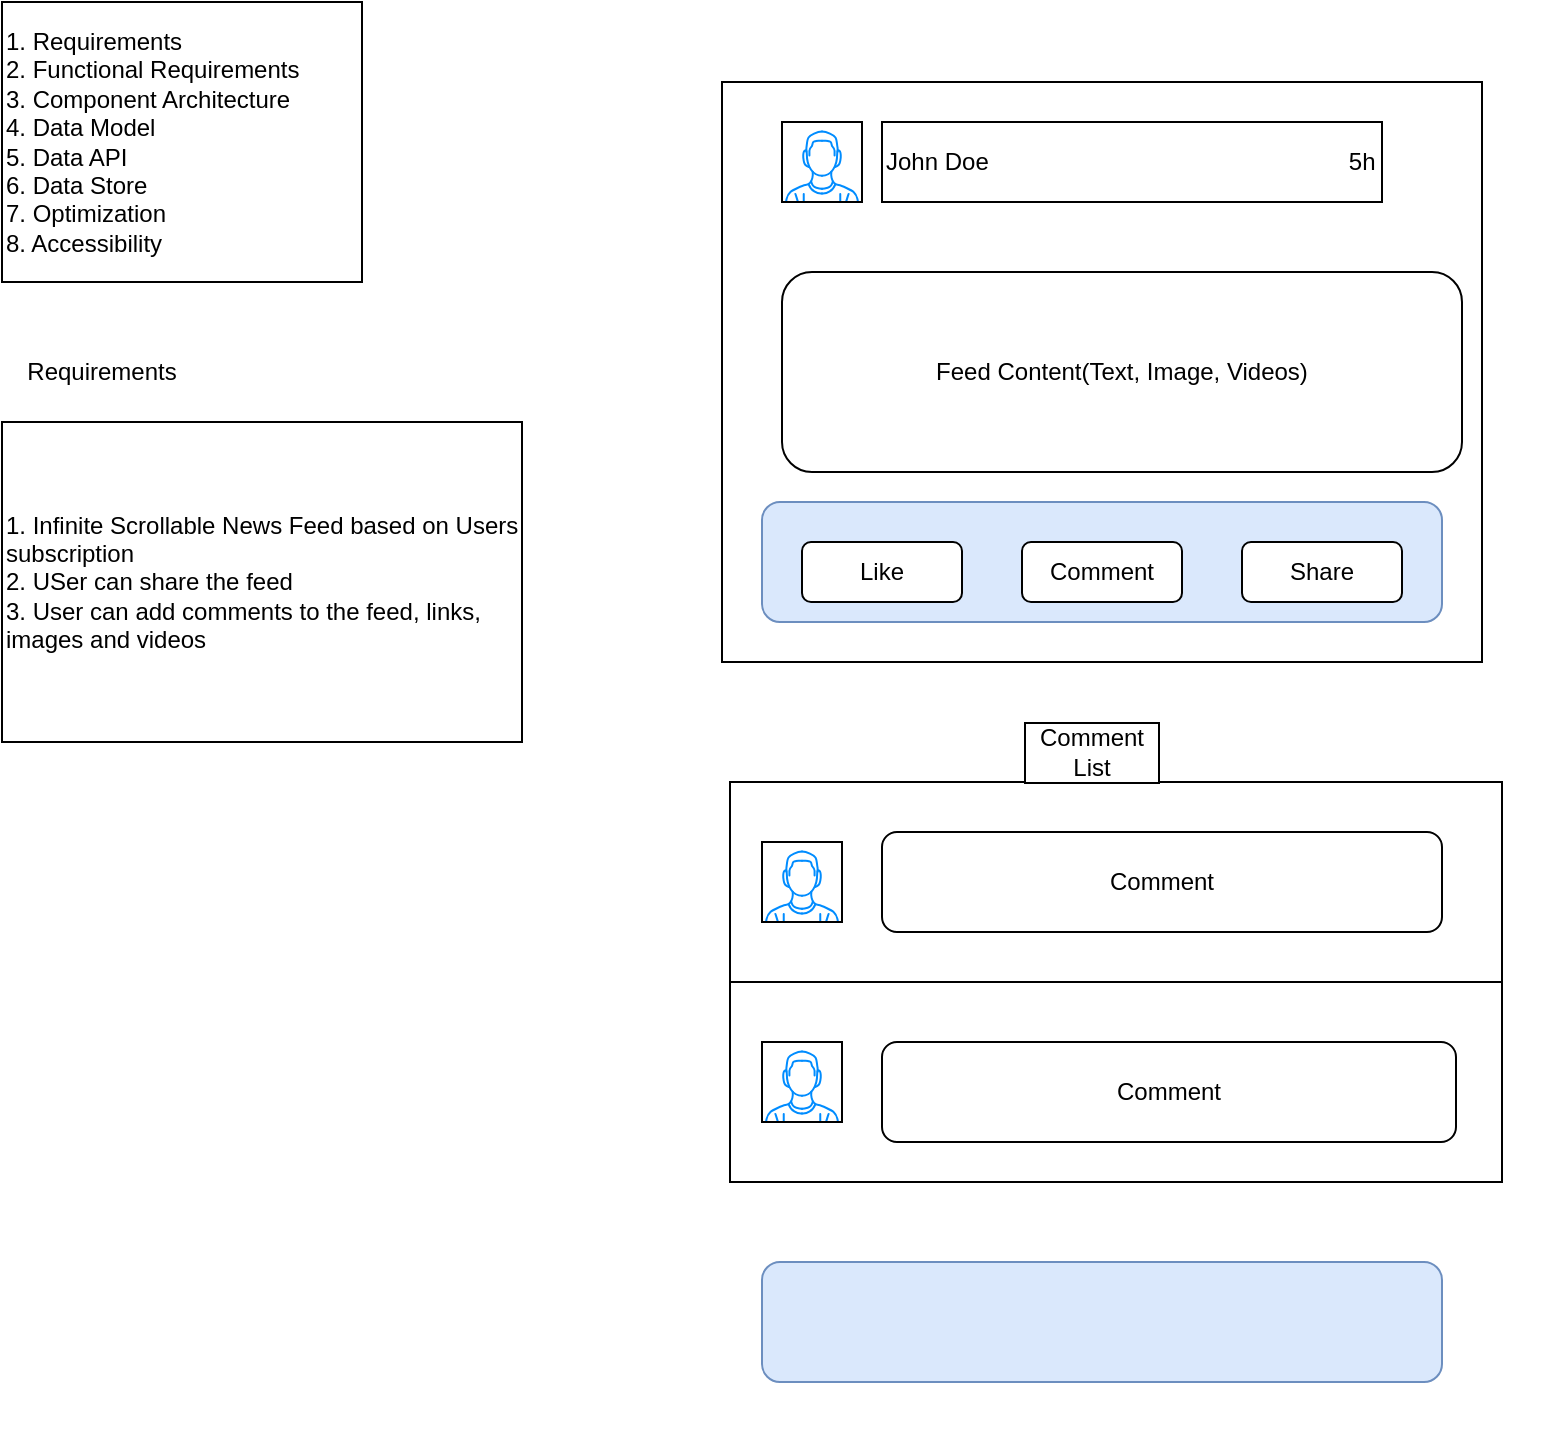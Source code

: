 <mxfile version="16.5.6" type="github">
  <diagram id="piDafpqhtRUU5qUU-vj8" name="Page-1">
    <mxGraphModel dx="1422" dy="794" grid="1" gridSize="10" guides="1" tooltips="1" connect="1" arrows="1" fold="1" page="1" pageScale="1" pageWidth="827" pageHeight="1169" math="0" shadow="0">
      <root>
        <mxCell id="0" />
        <mxCell id="1" parent="0" />
        <mxCell id="gxOagwzrapvZzv7ssLES-1" value="1. Requirements&lt;br&gt;2. Functional Requirements&lt;br&gt;3. Component Architecture&lt;br&gt;4. Data Model&lt;br&gt;5. Data API&lt;br&gt;6. Data Store&lt;br&gt;7. Optimization&lt;br&gt;8. Accessibility" style="rounded=0;whiteSpace=wrap;html=1;align=left;" vertex="1" parent="1">
          <mxGeometry x="50" y="80" width="180" height="140" as="geometry" />
        </mxCell>
        <mxCell id="gxOagwzrapvZzv7ssLES-3" value="1. Infinite Scrollable News Feed based on Users subscription&lt;br&gt;2. USer can share the feed&lt;br&gt;3. User can add comments to the feed, links, images and videos" style="rounded=0;whiteSpace=wrap;html=1;align=left;" vertex="1" parent="1">
          <mxGeometry x="50" y="290" width="260" height="160" as="geometry" />
        </mxCell>
        <mxCell id="gxOagwzrapvZzv7ssLES-4" value="Requirements" style="text;html=1;strokeColor=none;fillColor=none;align=center;verticalAlign=middle;whiteSpace=wrap;rounded=0;" vertex="1" parent="1">
          <mxGeometry x="70" y="250" width="60" height="30" as="geometry" />
        </mxCell>
        <mxCell id="gxOagwzrapvZzv7ssLES-6" value="" style="rounded=0;whiteSpace=wrap;html=1;container=1;" vertex="1" parent="1">
          <mxGeometry x="410" y="120" width="380" height="290" as="geometry" />
        </mxCell>
        <mxCell id="gxOagwzrapvZzv7ssLES-9" value="" style="verticalLabelPosition=bottom;shadow=0;dashed=0;align=center;html=1;verticalAlign=top;strokeWidth=1;shape=mxgraph.mockup.containers.userMale;strokeColor2=#008cff;labelBorderColor=#000000;labelBackgroundColor=#000000;" vertex="1" parent="gxOagwzrapvZzv7ssLES-6">
          <mxGeometry x="30" y="20" width="40" height="40" as="geometry" />
        </mxCell>
        <mxCell id="gxOagwzrapvZzv7ssLES-10" value="John Doe&amp;nbsp; &amp;nbsp; &amp;nbsp; &amp;nbsp; &amp;nbsp; &amp;nbsp; &amp;nbsp; &amp;nbsp; &amp;nbsp; &amp;nbsp; &amp;nbsp; &amp;nbsp; &amp;nbsp; &amp;nbsp; &amp;nbsp; &amp;nbsp; &amp;nbsp; &amp;nbsp; &amp;nbsp; &amp;nbsp; &amp;nbsp; &amp;nbsp; &amp;nbsp; &amp;nbsp; &amp;nbsp; &amp;nbsp; &amp;nbsp; 5h" style="rounded=0;whiteSpace=wrap;html=1;align=left;" vertex="1" parent="1">
          <mxGeometry x="490" y="140" width="250" height="40" as="geometry" />
        </mxCell>
        <mxCell id="gxOagwzrapvZzv7ssLES-11" value="Feed Content(Text, Image, Videos)" style="rounded=1;whiteSpace=wrap;html=1;" vertex="1" parent="1">
          <mxGeometry x="440" y="215" width="340" height="100" as="geometry" />
        </mxCell>
        <mxCell id="gxOagwzrapvZzv7ssLES-12" value="" style="rounded=1;whiteSpace=wrap;html=1;labelBackgroundColor=#000000;labelBorderColor=default;fillColor=#dae8fc;strokeColor=#6c8ebf;" vertex="1" parent="1">
          <mxGeometry x="430" y="330" width="340" height="60" as="geometry" />
        </mxCell>
        <mxCell id="gxOagwzrapvZzv7ssLES-15" value="Share" style="rounded=1;whiteSpace=wrap;html=1;" vertex="1" parent="1">
          <mxGeometry x="670" y="350" width="80" height="30" as="geometry" />
        </mxCell>
        <mxCell id="gxOagwzrapvZzv7ssLES-16" value="Comment" style="rounded=1;whiteSpace=wrap;html=1;" vertex="1" parent="1">
          <mxGeometry x="560" y="350" width="80" height="30" as="geometry" />
        </mxCell>
        <mxCell id="gxOagwzrapvZzv7ssLES-17" value="Like" style="rounded=1;whiteSpace=wrap;html=1;" vertex="1" parent="1">
          <mxGeometry x="450" y="350" width="80" height="30" as="geometry" />
        </mxCell>
        <mxCell id="gxOagwzrapvZzv7ssLES-18" value="" style="rounded=0;whiteSpace=wrap;html=1;labelBackgroundColor=#000000;labelBorderColor=default;fontColor=default;gradientColor=none;" vertex="1" parent="1">
          <mxGeometry x="414" y="470" width="386" height="200" as="geometry" />
        </mxCell>
        <mxCell id="gxOagwzrapvZzv7ssLES-19" value="" style="rounded=0;whiteSpace=wrap;html=1;labelBackgroundColor=#000000;labelBorderColor=default;fontColor=default;gradientColor=none;" vertex="1" parent="1">
          <mxGeometry x="414" y="470" width="386" height="100" as="geometry" />
        </mxCell>
        <mxCell id="gxOagwzrapvZzv7ssLES-23" value="" style="verticalLabelPosition=bottom;shadow=0;dashed=0;align=center;html=1;verticalAlign=top;strokeWidth=1;shape=mxgraph.mockup.containers.userMale;strokeColor2=#008cff;labelBorderColor=#000000;labelBackgroundColor=#000000;" vertex="1" parent="1">
          <mxGeometry x="430" y="600" width="40" height="40" as="geometry" />
        </mxCell>
        <mxCell id="gxOagwzrapvZzv7ssLES-24" value="" style="verticalLabelPosition=bottom;shadow=0;dashed=0;align=center;html=1;verticalAlign=top;strokeWidth=1;shape=mxgraph.mockup.containers.userMale;strokeColor2=#008cff;labelBorderColor=#000000;labelBackgroundColor=#000000;" vertex="1" parent="1">
          <mxGeometry x="430" y="500" width="40" height="40" as="geometry" />
        </mxCell>
        <mxCell id="gxOagwzrapvZzv7ssLES-25" value="Comment" style="rounded=1;whiteSpace=wrap;html=1;" vertex="1" parent="1">
          <mxGeometry x="490" y="600" width="287" height="50" as="geometry" />
        </mxCell>
        <mxCell id="gxOagwzrapvZzv7ssLES-26" value="Comment" style="rounded=1;whiteSpace=wrap;html=1;" vertex="1" parent="1">
          <mxGeometry x="490" y="495" width="280" height="50" as="geometry" />
        </mxCell>
        <mxCell id="gxOagwzrapvZzv7ssLES-27" value="" style="rounded=1;whiteSpace=wrap;html=1;labelBackgroundColor=#000000;labelBorderColor=default;fillColor=#dae8fc;strokeColor=#6c8ebf;" vertex="1" parent="1">
          <mxGeometry x="430" y="710" width="340" height="60" as="geometry" />
        </mxCell>
        <mxCell id="gxOagwzrapvZzv7ssLES-28" value="" style="rounded=1;whiteSpace=wrap;html=1;labelBackgroundColor=#FFFFFF;labelBorderColor=default;fontColor=#000000;gradientColor=none;glass=0;opacity=0;" vertex="1" parent="1">
          <mxGeometry x="395" y="430" width="430" height="370" as="geometry" />
        </mxCell>
        <mxCell id="gxOagwzrapvZzv7ssLES-29" value="Comment List" style="text;html=1;strokeColor=none;fillColor=none;align=center;verticalAlign=middle;whiteSpace=wrap;rounded=0;glass=0;labelBackgroundColor=#FFFFFF;labelBorderColor=default;fontColor=#000000;opacity=0;" vertex="1" parent="1">
          <mxGeometry x="560" y="440" width="70" height="30" as="geometry" />
        </mxCell>
      </root>
    </mxGraphModel>
  </diagram>
</mxfile>
